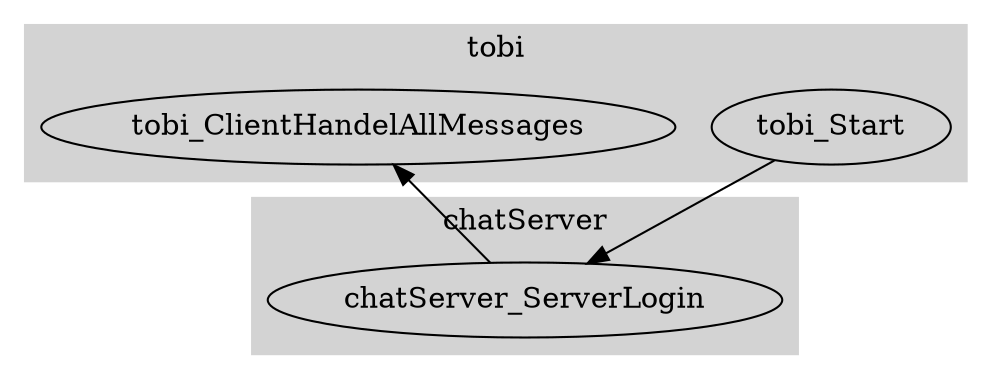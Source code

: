  digraph TaskFlowDiagram {
    
    subgraph clustertobi {
    	rankdir="LR";
    	style=filled;
		color=lightgrey;
       tobi_Start;
       tobi_ClientHandelAllMessages;

    	label = "tobi";
    }
    subgraph clusterchatServer {
    	rankdir="LR";
    	style=filled;
		color=lightgrey;
       chatServer_ServerLogin;

    	label = "chatServer";
    }
 
    
    tobi_Start -> chatServer_ServerLogin; 
    chatServer_ServerLogin -> tobi_ClientHandelAllMessages; 

}